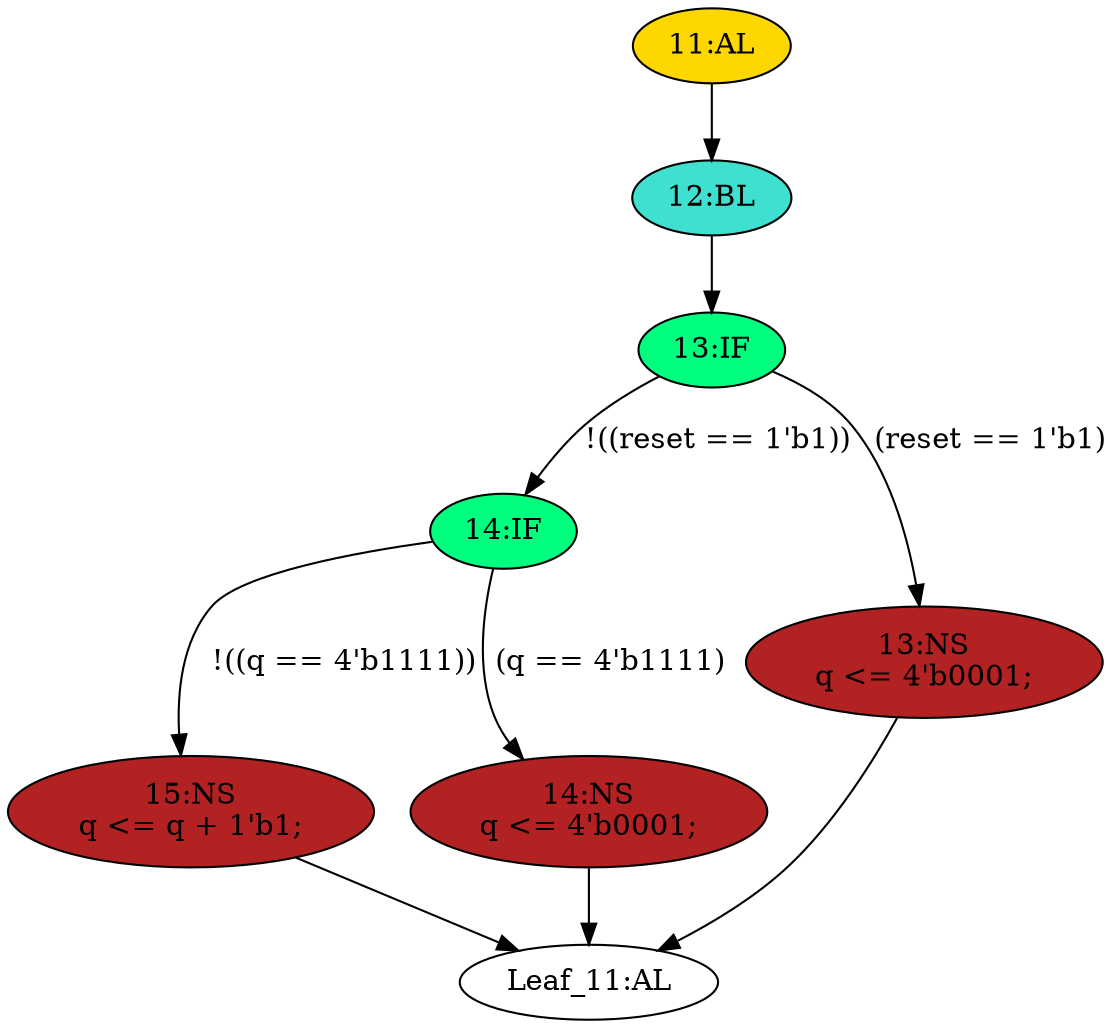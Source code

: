 strict digraph "" {
	node [label="\N"];
	"13:IF"	[ast="<pyverilog.vparser.ast.IfStatement object at 0x7ffaab7a64d0>",
		fillcolor=springgreen,
		label="13:IF",
		statements="[]",
		style=filled,
		typ=IfStatement];
	"14:IF"	[ast="<pyverilog.vparser.ast.IfStatement object at 0x7ffaab7a65d0>",
		fillcolor=springgreen,
		label="14:IF",
		statements="[]",
		style=filled,
		typ=IfStatement];
	"13:IF" -> "14:IF"	[cond="['reset']",
		label="!((reset == 1'b1))",
		lineno=13];
	"13:NS"	[ast="<pyverilog.vparser.ast.NonblockingSubstitution object at 0x7ffaab7a6a50>",
		fillcolor=firebrick,
		label="13:NS
q <= 4'b0001;",
		statements="[<pyverilog.vparser.ast.NonblockingSubstitution object at 0x7ffaab7a6a50>]",
		style=filled,
		typ=NonblockingSubstitution];
	"13:IF" -> "13:NS"	[cond="['reset']",
		label="(reset == 1'b1)",
		lineno=13];
	"11:AL"	[ast="<pyverilog.vparser.ast.Always object at 0x7ffaab7a6c50>",
		clk_sens=True,
		fillcolor=gold,
		label="11:AL",
		sens="['clk', 'reset']",
		statements="[]",
		style=filled,
		typ=Always,
		use_var="['q', 'reset']"];
	"12:BL"	[ast="<pyverilog.vparser.ast.Block object at 0x7ffaab7a6dd0>",
		fillcolor=turquoise,
		label="12:BL",
		statements="[]",
		style=filled,
		typ=Block];
	"11:AL" -> "12:BL"	[cond="[]",
		lineno=None];
	"Leaf_11:AL"	[def_var="['q']",
		label="Leaf_11:AL"];
	"15:NS"	[ast="<pyverilog.vparser.ast.NonblockingSubstitution object at 0x7ffaab7a6610>",
		fillcolor=firebrick,
		label="15:NS
q <= q + 1'b1;",
		statements="[<pyverilog.vparser.ast.NonblockingSubstitution object at 0x7ffaab7a6610>]",
		style=filled,
		typ=NonblockingSubstitution];
	"14:IF" -> "15:NS"	[cond="['q']",
		label="!((q == 4'b1111))",
		lineno=14];
	"14:NS"	[ast="<pyverilog.vparser.ast.NonblockingSubstitution object at 0x7ffaab7a6850>",
		fillcolor=firebrick,
		label="14:NS
q <= 4'b0001;",
		statements="[<pyverilog.vparser.ast.NonblockingSubstitution object at 0x7ffaab7a6850>]",
		style=filled,
		typ=NonblockingSubstitution];
	"14:IF" -> "14:NS"	[cond="['q']",
		label="(q == 4'b1111)",
		lineno=14];
	"12:BL" -> "13:IF"	[cond="[]",
		lineno=None];
	"15:NS" -> "Leaf_11:AL"	[cond="[]",
		lineno=None];
	"13:NS" -> "Leaf_11:AL"	[cond="[]",
		lineno=None];
	"14:NS" -> "Leaf_11:AL"	[cond="[]",
		lineno=None];
}
